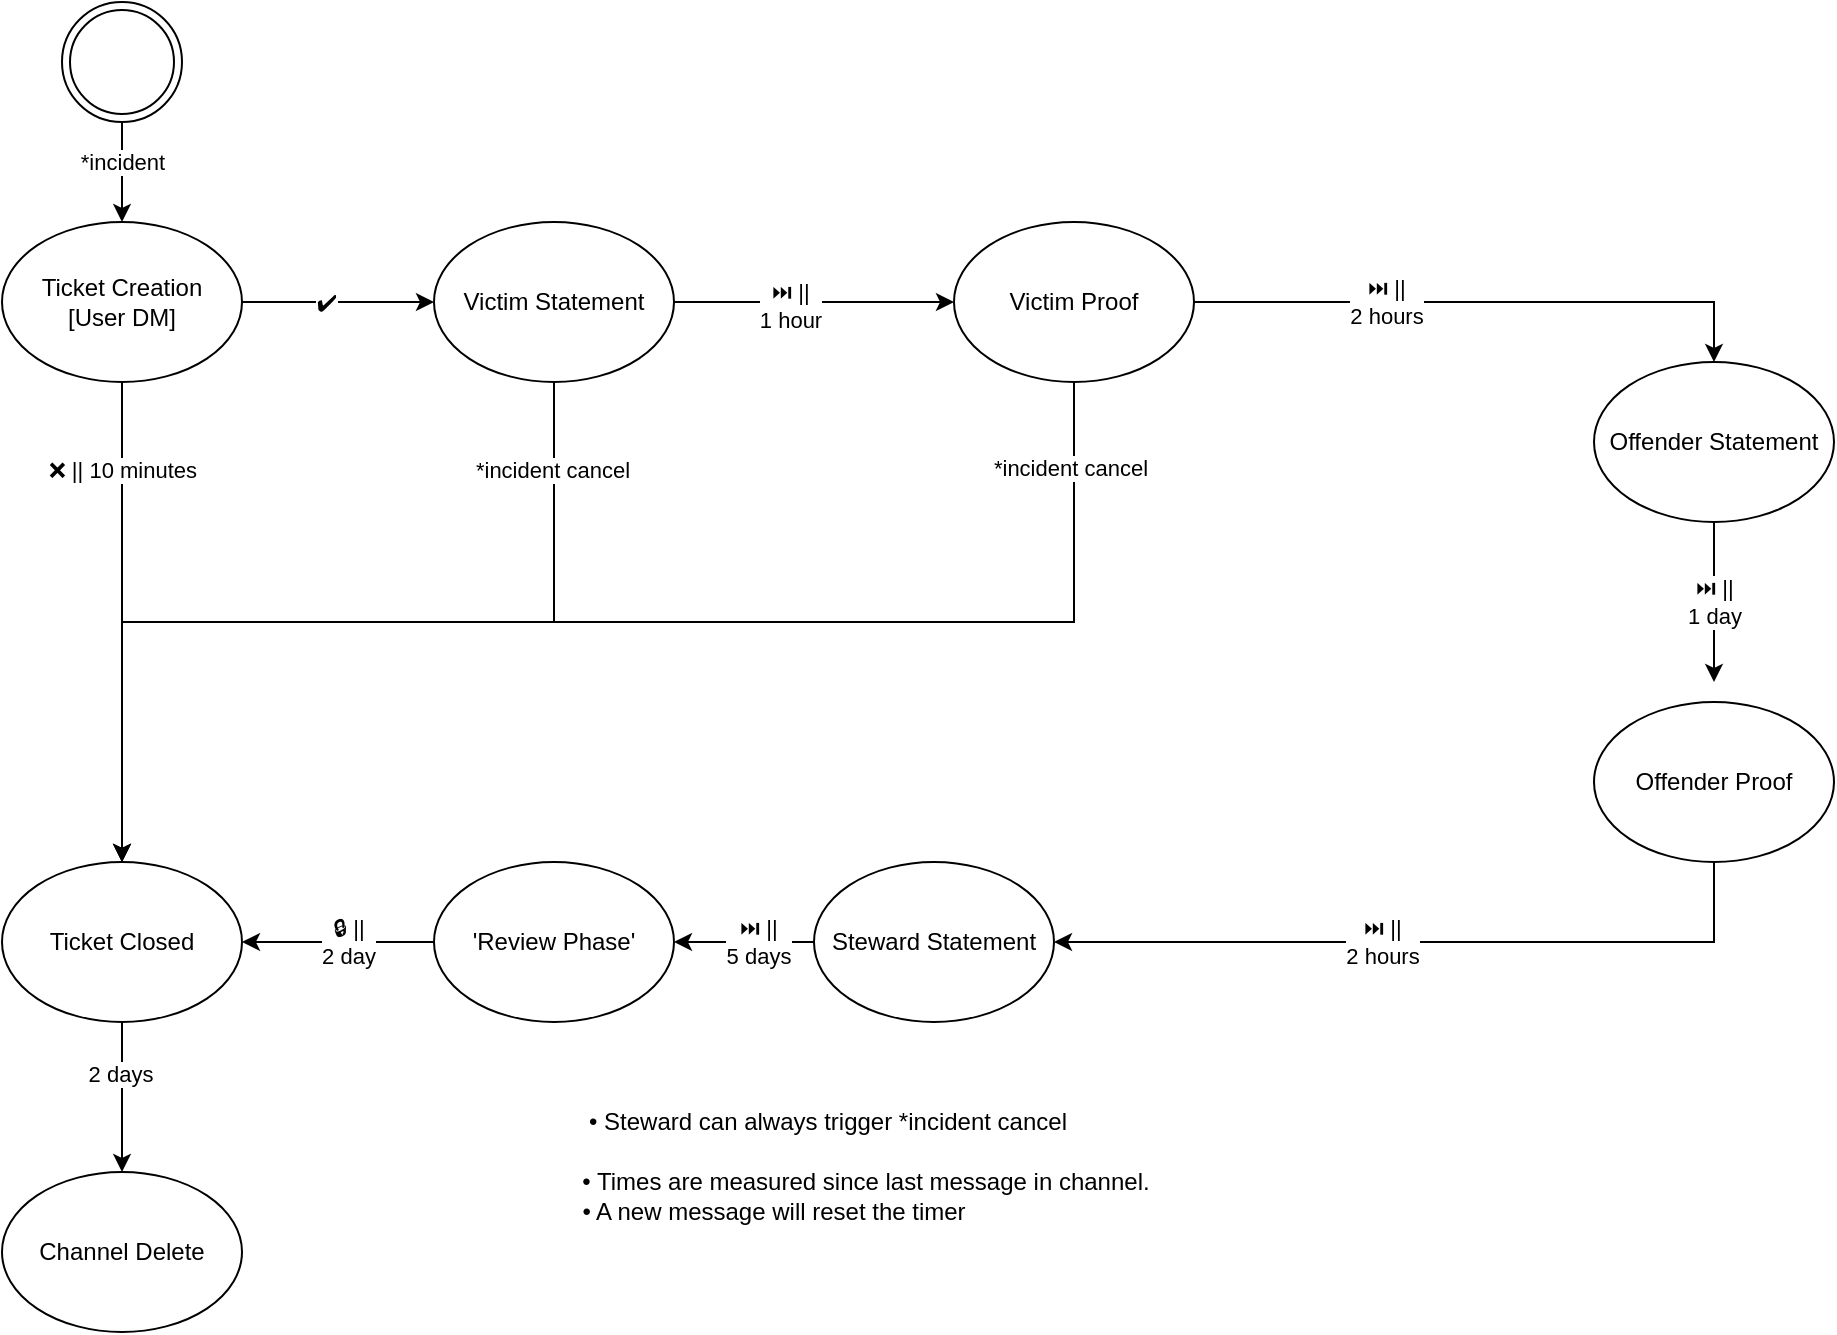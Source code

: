 <mxfile version="14.6.13" type="device"><diagram id="prtHgNgQTEPvFCAcTncT" name="Page-1"><mxGraphModel dx="2062" dy="1182" grid="1" gridSize="10" guides="1" tooltips="1" connect="1" arrows="1" fold="1" page="1" pageScale="1" pageWidth="827" pageHeight="1169" math="0" shadow="0"><root><mxCell id="0"/><mxCell id="1" parent="0"/><mxCell id="_psoJqtIm8-eyCLjbMSt-3" style="edgeStyle=orthogonalEdgeStyle;rounded=0;orthogonalLoop=1;jettySize=auto;html=1;entryX=0.5;entryY=0;entryDx=0;entryDy=0;" parent="1" source="_psoJqtIm8-eyCLjbMSt-1" target="_psoJqtIm8-eyCLjbMSt-18" edge="1"><mxGeometry relative="1" as="geometry"><Array as="points"/></mxGeometry></mxCell><mxCell id="_psoJqtIm8-eyCLjbMSt-4" value="❌ || 10 minutes" style="edgeLabel;html=1;align=center;verticalAlign=middle;resizable=0;points=[];" parent="_psoJqtIm8-eyCLjbMSt-3" vertex="1" connectable="0"><mxGeometry x="-0.277" y="-2" relative="1" as="geometry"><mxPoint x="2" y="-43.43" as="offset"/></mxGeometry></mxCell><mxCell id="_psoJqtIm8-eyCLjbMSt-6" style="edgeStyle=orthogonalEdgeStyle;rounded=0;orthogonalLoop=1;jettySize=auto;html=1;entryX=0;entryY=0.5;entryDx=0;entryDy=0;" parent="1" source="_psoJqtIm8-eyCLjbMSt-1" target="_psoJqtIm8-eyCLjbMSt-5" edge="1"><mxGeometry relative="1" as="geometry"/></mxCell><mxCell id="_psoJqtIm8-eyCLjbMSt-7" value="✔️" style="edgeLabel;html=1;align=center;verticalAlign=middle;resizable=0;points=[];" parent="_psoJqtIm8-eyCLjbMSt-6" vertex="1" connectable="0"><mxGeometry x="0.265" y="2" relative="1" as="geometry"><mxPoint x="-18.57" y="2" as="offset"/></mxGeometry></mxCell><mxCell id="_psoJqtIm8-eyCLjbMSt-1" value="Ticket Creation&lt;br&gt;[User DM]" style="ellipse;whiteSpace=wrap;html=1;" parent="1" vertex="1"><mxGeometry x="54" y="110" width="120" height="80" as="geometry"/></mxCell><mxCell id="_psoJqtIm8-eyCLjbMSt-10" style="edgeStyle=orthogonalEdgeStyle;rounded=0;orthogonalLoop=1;jettySize=auto;html=1;entryX=0;entryY=0.5;entryDx=0;entryDy=0;" parent="1" source="_psoJqtIm8-eyCLjbMSt-5" target="_psoJqtIm8-eyCLjbMSt-8" edge="1"><mxGeometry relative="1" as="geometry"/></mxCell><mxCell id="_psoJqtIm8-eyCLjbMSt-11" value="⏭️ ||&lt;br&gt;1 hour" style="edgeLabel;html=1;align=center;verticalAlign=middle;resizable=0;points=[];" parent="_psoJqtIm8-eyCLjbMSt-10" vertex="1" connectable="0"><mxGeometry x="-0.181" y="-2" relative="1" as="geometry"><mxPoint as="offset"/></mxGeometry></mxCell><mxCell id="_7f36utovUDnFqfyj10l-2" value="&lt;br&gt;" style="edgeLabel;html=1;align=center;verticalAlign=middle;resizable=0;points=[];" vertex="1" connectable="0" parent="_psoJqtIm8-eyCLjbMSt-10"><mxGeometry x="-0.157" y="-5" relative="1" as="geometry"><mxPoint as="offset"/></mxGeometry></mxCell><mxCell id="_psoJqtIm8-eyCLjbMSt-40" style="edgeStyle=orthogonalEdgeStyle;rounded=0;orthogonalLoop=1;jettySize=auto;html=1;entryX=0.5;entryY=0;entryDx=0;entryDy=0;" parent="1" source="_psoJqtIm8-eyCLjbMSt-5" target="_psoJqtIm8-eyCLjbMSt-18" edge="1"><mxGeometry relative="1" as="geometry"><Array as="points"><mxPoint x="330" y="310"/><mxPoint x="114" y="310"/></Array></mxGeometry></mxCell><mxCell id="_psoJqtIm8-eyCLjbMSt-42" value="*incident cancel" style="edgeLabel;html=1;align=center;verticalAlign=middle;resizable=0;points=[];" parent="_psoJqtIm8-eyCLjbMSt-40" vertex="1" connectable="0"><mxGeometry x="-0.806" y="-1" relative="1" as="geometry"><mxPoint as="offset"/></mxGeometry></mxCell><mxCell id="_psoJqtIm8-eyCLjbMSt-5" value="Victim Statement" style="ellipse;whiteSpace=wrap;html=1;" parent="1" vertex="1"><mxGeometry x="270" y="110" width="120" height="80" as="geometry"/></mxCell><mxCell id="_psoJqtIm8-eyCLjbMSt-13" style="edgeStyle=orthogonalEdgeStyle;rounded=0;orthogonalLoop=1;jettySize=auto;html=1;entryX=0.5;entryY=0;entryDx=0;entryDy=0;" parent="1" source="_psoJqtIm8-eyCLjbMSt-8" target="_psoJqtIm8-eyCLjbMSt-15" edge="1"><mxGeometry relative="1" as="geometry"><mxPoint x="860" y="150" as="targetPoint"/></mxGeometry></mxCell><mxCell id="_psoJqtIm8-eyCLjbMSt-14" value="⏭️ ||&lt;br&gt;2 hours" style="edgeLabel;html=1;align=center;verticalAlign=middle;resizable=0;points=[];" parent="_psoJqtIm8-eyCLjbMSt-13" vertex="1" connectable="0"><mxGeometry x="-0.107" y="-2" relative="1" as="geometry"><mxPoint x="-33.79" y="-1.97" as="offset"/></mxGeometry></mxCell><mxCell id="_psoJqtIm8-eyCLjbMSt-41" style="edgeStyle=orthogonalEdgeStyle;rounded=0;orthogonalLoop=1;jettySize=auto;html=1;entryX=0.5;entryY=0;entryDx=0;entryDy=0;" parent="1" source="_psoJqtIm8-eyCLjbMSt-8" target="_psoJqtIm8-eyCLjbMSt-18" edge="1"><mxGeometry relative="1" as="geometry"><Array as="points"><mxPoint x="590" y="310"/><mxPoint x="114" y="310"/></Array></mxGeometry></mxCell><mxCell id="_psoJqtIm8-eyCLjbMSt-43" value="*incident cancel" style="edgeLabel;html=1;align=center;verticalAlign=middle;resizable=0;points=[];" parent="_psoJqtIm8-eyCLjbMSt-41" vertex="1" connectable="0"><mxGeometry x="-0.881" y="-2" relative="1" as="geometry"><mxPoint as="offset"/></mxGeometry></mxCell><mxCell id="_psoJqtIm8-eyCLjbMSt-8" value="Victim Proof" style="ellipse;whiteSpace=wrap;html=1;" parent="1" vertex="1"><mxGeometry x="530" y="110" width="120" height="80" as="geometry"/></mxCell><mxCell id="_psoJqtIm8-eyCLjbMSt-21" style="edgeStyle=orthogonalEdgeStyle;rounded=0;orthogonalLoop=1;jettySize=auto;html=1;" parent="1" source="_psoJqtIm8-eyCLjbMSt-15" edge="1"><mxGeometry relative="1" as="geometry"><mxPoint x="910" y="340" as="targetPoint"/></mxGeometry></mxCell><mxCell id="_psoJqtIm8-eyCLjbMSt-33" value="⏭️ ||&lt;br&gt;1 day" style="edgeLabel;html=1;align=center;verticalAlign=middle;resizable=0;points=[];" parent="_psoJqtIm8-eyCLjbMSt-21" vertex="1" connectable="0"><mxGeometry x="-0.238" y="-1" relative="1" as="geometry"><mxPoint x="1" y="9.66" as="offset"/></mxGeometry></mxCell><mxCell id="_psoJqtIm8-eyCLjbMSt-15" value="Offender Statement" style="ellipse;whiteSpace=wrap;html=1;" parent="1" vertex="1"><mxGeometry x="850" y="180" width="120" height="80" as="geometry"/></mxCell><mxCell id="_psoJqtIm8-eyCLjbMSt-22" style="edgeStyle=orthogonalEdgeStyle;rounded=0;orthogonalLoop=1;jettySize=auto;html=1;entryX=1;entryY=0.5;entryDx=0;entryDy=0;" parent="1" source="_psoJqtIm8-eyCLjbMSt-16" target="_psoJqtIm8-eyCLjbMSt-17" edge="1"><mxGeometry relative="1" as="geometry"><Array as="points"><mxPoint x="910" y="470"/></Array></mxGeometry></mxCell><mxCell id="_psoJqtIm8-eyCLjbMSt-32" value="⏭️ ||&lt;br&gt;2 hours" style="edgeLabel;html=1;align=center;verticalAlign=middle;resizable=0;points=[];" parent="_psoJqtIm8-eyCLjbMSt-22" vertex="1" connectable="0"><mxGeometry x="0.167" y="1" relative="1" as="geometry"><mxPoint x="10.07" y="-1" as="offset"/></mxGeometry></mxCell><mxCell id="_psoJqtIm8-eyCLjbMSt-16" value="Offender Proof" style="ellipse;whiteSpace=wrap;html=1;" parent="1" vertex="1"><mxGeometry x="850" y="350" width="120" height="80" as="geometry"/></mxCell><mxCell id="_psoJqtIm8-eyCLjbMSt-23" style="edgeStyle=orthogonalEdgeStyle;rounded=0;orthogonalLoop=1;jettySize=auto;html=1;entryX=1;entryY=0.5;entryDx=0;entryDy=0;exitX=0;exitY=0.5;exitDx=0;exitDy=0;" parent="1" source="_psoJqtIm8-eyCLjbMSt-34" target="_psoJqtIm8-eyCLjbMSt-18" edge="1"><mxGeometry relative="1" as="geometry"/></mxCell><mxCell id="_psoJqtIm8-eyCLjbMSt-29" value="🔒 ||&lt;br&gt;2 day" style="edgeLabel;html=1;align=center;verticalAlign=middle;resizable=0;points=[];" parent="_psoJqtIm8-eyCLjbMSt-23" vertex="1" connectable="0"><mxGeometry x="0.264" y="1" relative="1" as="geometry"><mxPoint x="16.86" y="-1" as="offset"/></mxGeometry></mxCell><mxCell id="_psoJqtIm8-eyCLjbMSt-35" style="edgeStyle=orthogonalEdgeStyle;rounded=0;orthogonalLoop=1;jettySize=auto;html=1;entryX=1;entryY=0.5;entryDx=0;entryDy=0;" parent="1" source="_psoJqtIm8-eyCLjbMSt-17" target="_psoJqtIm8-eyCLjbMSt-34" edge="1"><mxGeometry relative="1" as="geometry"/></mxCell><mxCell id="_psoJqtIm8-eyCLjbMSt-39" value="⏭️ ||&lt;br&gt;5 days" style="edgeLabel;html=1;align=center;verticalAlign=middle;resizable=0;points=[];" parent="_psoJqtIm8-eyCLjbMSt-35" vertex="1" connectable="0"><mxGeometry x="-0.195" relative="1" as="geometry"><mxPoint as="offset"/></mxGeometry></mxCell><mxCell id="_psoJqtIm8-eyCLjbMSt-17" value="Steward Statement" style="ellipse;whiteSpace=wrap;html=1;" parent="1" vertex="1"><mxGeometry x="460" y="430" width="120" height="80" as="geometry"/></mxCell><mxCell id="_psoJqtIm8-eyCLjbMSt-24" style="edgeStyle=orthogonalEdgeStyle;rounded=0;orthogonalLoop=1;jettySize=auto;html=1;entryX=0.5;entryY=0;entryDx=0;entryDy=0;" parent="1" source="_psoJqtIm8-eyCLjbMSt-18" target="_psoJqtIm8-eyCLjbMSt-19" edge="1"><mxGeometry relative="1" as="geometry"/></mxCell><mxCell id="_psoJqtIm8-eyCLjbMSt-28" value="2 days" style="edgeLabel;html=1;align=center;verticalAlign=middle;resizable=0;points=[];" parent="_psoJqtIm8-eyCLjbMSt-24" vertex="1" connectable="0"><mxGeometry x="-0.326" y="-1" relative="1" as="geometry"><mxPoint as="offset"/></mxGeometry></mxCell><mxCell id="_psoJqtIm8-eyCLjbMSt-18" value="Ticket Closed" style="ellipse;whiteSpace=wrap;html=1;" parent="1" vertex="1"><mxGeometry x="54" y="430" width="120" height="80" as="geometry"/></mxCell><mxCell id="_psoJqtIm8-eyCLjbMSt-19" value="Channel Delete" style="ellipse;whiteSpace=wrap;html=1;" parent="1" vertex="1"><mxGeometry x="54" y="585" width="120" height="80" as="geometry"/></mxCell><mxCell id="_psoJqtIm8-eyCLjbMSt-34" value="'Review Phase'" style="ellipse;whiteSpace=wrap;html=1;" parent="1" vertex="1"><mxGeometry x="270" y="430" width="120" height="80" as="geometry"/></mxCell><mxCell id="_psoJqtIm8-eyCLjbMSt-37" style="edgeStyle=orthogonalEdgeStyle;rounded=0;orthogonalLoop=1;jettySize=auto;html=1;entryX=0.5;entryY=0;entryDx=0;entryDy=0;" parent="1" source="_psoJqtIm8-eyCLjbMSt-36" target="_psoJqtIm8-eyCLjbMSt-1" edge="1"><mxGeometry relative="1" as="geometry"/></mxCell><mxCell id="_psoJqtIm8-eyCLjbMSt-38" value="*incident" style="edgeLabel;html=1;align=center;verticalAlign=middle;resizable=0;points=[];" parent="_psoJqtIm8-eyCLjbMSt-37" vertex="1" connectable="0"><mxGeometry x="-0.204" relative="1" as="geometry"><mxPoint as="offset"/></mxGeometry></mxCell><mxCell id="_psoJqtIm8-eyCLjbMSt-36" value="" style="ellipse;shape=doubleEllipse;html=1;dashed=0;whitespace=wrap;aspect=fixed;" parent="1" vertex="1"><mxGeometry x="84" width="60" height="60" as="geometry"/></mxCell><mxCell id="_psoJqtIm8-eyCLjbMSt-44" value="• Steward can always trigger *incident cancel" style="text;html=1;strokeColor=none;fillColor=none;align=center;verticalAlign=middle;whiteSpace=wrap;rounded=0;" parent="1" vertex="1"><mxGeometry x="327" y="550" width="280" height="20" as="geometry"/></mxCell><mxCell id="_psoJqtIm8-eyCLjbMSt-45" value="• Times are measured since last message in channel." style="text;html=1;strokeColor=none;fillColor=none;align=center;verticalAlign=middle;whiteSpace=wrap;rounded=0;" parent="1" vertex="1"><mxGeometry x="342" y="577" width="288" height="25" as="geometry"/></mxCell><mxCell id="_psoJqtIm8-eyCLjbMSt-46" value="• A new message will reset the timer" style="text;html=1;strokeColor=none;fillColor=none;align=center;verticalAlign=middle;whiteSpace=wrap;rounded=0;" parent="1" vertex="1"><mxGeometry x="342" y="595" width="196" height="20" as="geometry"/></mxCell></root></mxGraphModel></diagram></mxfile>